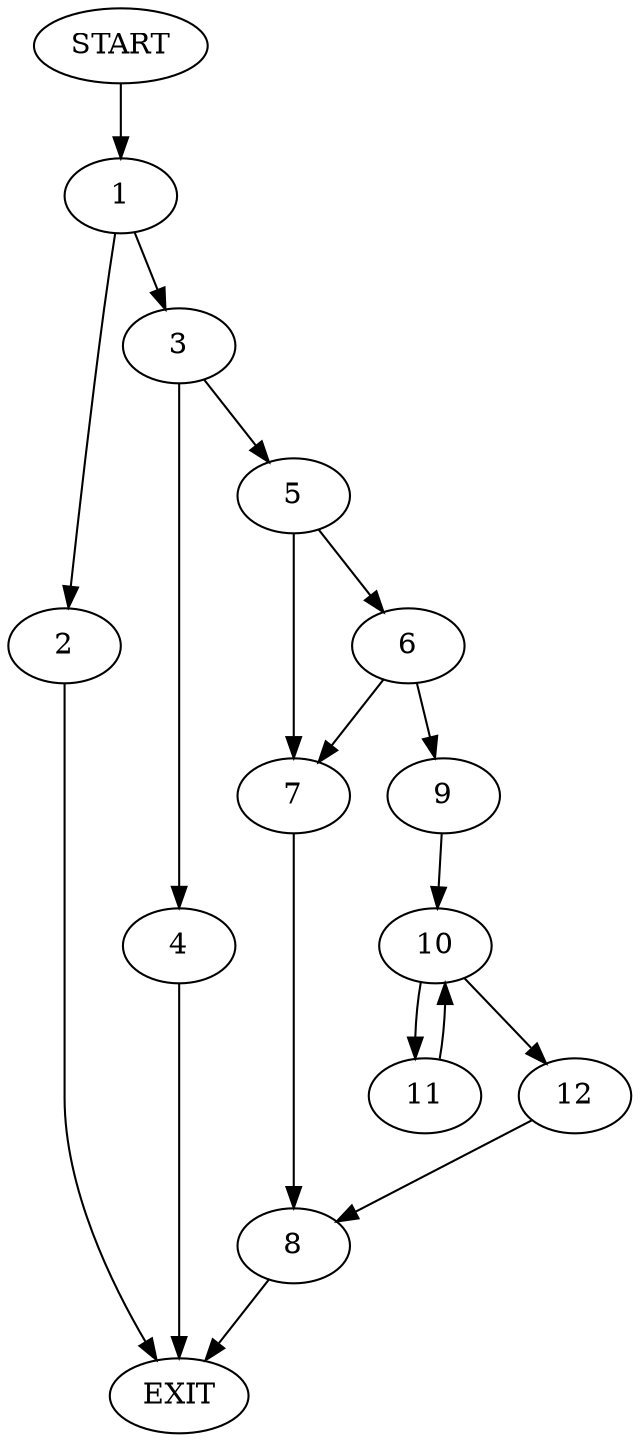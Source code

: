 digraph {
0 [label="START"]
13 [label="EXIT"]
0 -> 1
1 -> 2
1 -> 3
3 -> 4
3 -> 5
2 -> 13
4 -> 13
5 -> 6
5 -> 7
7 -> 8
6 -> 9
6 -> 7
9 -> 10
10 -> 11
10 -> 12
12 -> 8
11 -> 10
8 -> 13
}
